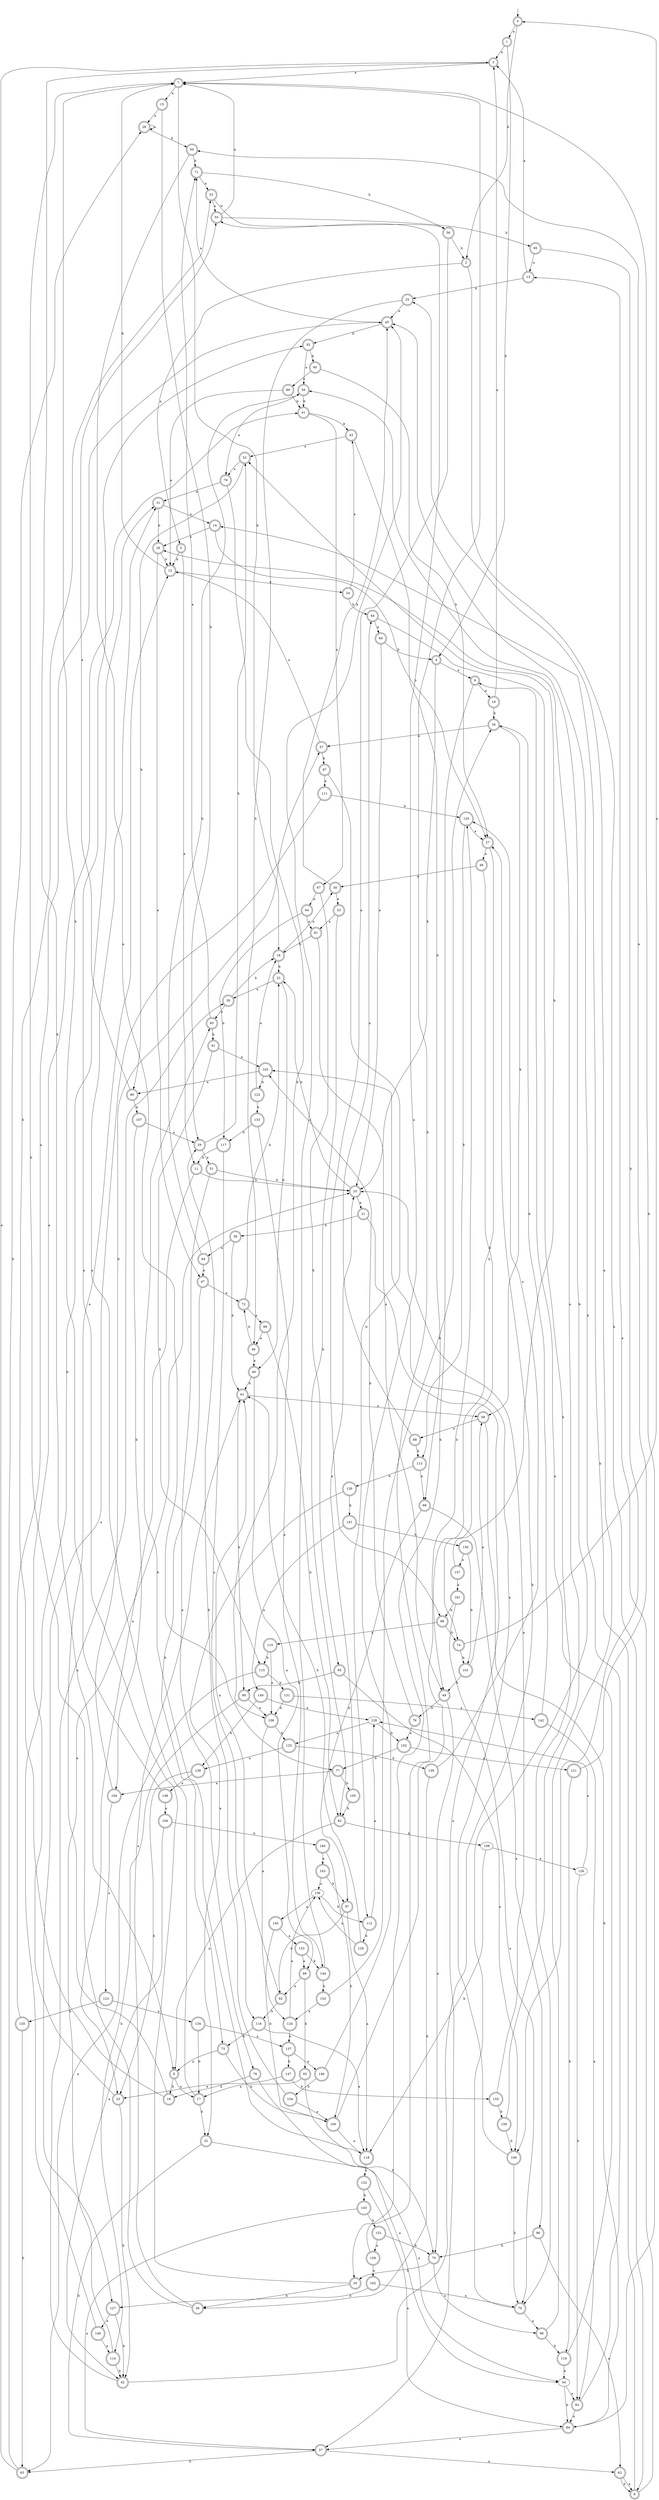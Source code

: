 digraph RandomDFA {
  __start0 [label="", shape=none];
  __start0 -> 0 [label=""];
  0 [shape=circle] [shape=doublecircle]
  0 -> 1 [label="a"]
  0 -> 2 [label="b"]
  1 [shape=doublecircle]
  1 -> 3 [label="a"]
  1 -> 4 [label="b"]
  2 [shape=doublecircle]
  2 -> 5 [label="a"]
  2 -> 6 [label="b"]
  3 [shape=doublecircle]
  3 -> 7 [label="a"]
  3 -> 8 [label="b"]
  4 [shape=doublecircle]
  4 -> 9 [label="a"]
  4 -> 10 [label="b"]
  5 [shape=doublecircle]
  5 -> 11 [label="a"]
  5 -> 12 [label="b"]
  6 [shape=doublecircle]
  6 -> 13 [label="a"]
  6 -> 14 [label="b"]
  7 [shape=doublecircle]
  7 -> 15 [label="a"]
  7 -> 16 [label="b"]
  8 [shape=doublecircle]
  8 -> 17 [label="a"]
  8 -> 18 [label="b"]
  9 [shape=doublecircle]
  9 -> 19 [label="a"]
  9 -> 20 [label="b"]
  10 [shape=doublecircle]
  10 -> 21 [label="a"]
  10 -> 22 [label="b"]
  11 [shape=doublecircle]
  11 -> 23 [label="a"]
  11 -> 10 [label="b"]
  12 [shape=doublecircle]
  12 -> 24 [label="a"]
  12 -> 7 [label="b"]
  13 [shape=doublecircle]
  13 -> 3 [label="a"]
  13 -> 25 [label="b"]
  14 [shape=doublecircle]
  14 -> 26 [label="a"]
  14 -> 27 [label="b"]
  15 [shape=doublecircle]
  15 -> 28 [label="a"]
  15 -> 29 [label="b"]
  16 [shape=doublecircle]
  16 -> 30 [label="a"]
  16 -> 22 [label="b"]
  17 [shape=doublecircle]
  17 -> 31 [label="a"]
  17 -> 32 [label="b"]
  18 [shape=doublecircle]
  18 -> 12 [label="a"]
  18 -> 33 [label="b"]
  19 [shape=doublecircle]
  19 -> 3 [label="a"]
  19 -> 34 [label="b"]
  20 [shape=doublecircle]
  20 -> 35 [label="a"]
  20 -> 36 [label="b"]
  21 [shape=doublecircle]
  21 -> 37 [label="a"]
  21 -> 38 [label="b"]
  22 [shape=doublecircle]
  22 -> 39 [label="a"]
  22 -> 40 [label="b"]
  23 [shape=doublecircle]
  23 -> 41 [label="a"]
  23 -> 42 [label="b"]
  24 [shape=doublecircle]
  24 -> 43 [label="a"]
  24 -> 44 [label="b"]
  25 [shape=doublecircle]
  25 -> 45 [label="a"]
  25 -> 46 [label="b"]
  26 [shape=doublecircle]
  26 -> 47 [label="a"]
  26 -> 12 [label="b"]
  27 [shape=doublecircle]
  27 -> 48 [label="a"]
  27 -> 49 [label="b"]
  28 [shape=doublecircle]
  28 -> 28 [label="a"]
  28 -> 50 [label="b"]
  29 [shape=doublecircle]
  29 -> 51 [label="a"]
  29 -> 52 [label="b"]
  30 [shape=doublecircle]
  30 -> 53 [label="a"]
  30 -> 45 [label="b"]
  31 [shape=doublecircle]
  31 -> 14 [label="a"]
  31 -> 26 [label="b"]
  32 [shape=doublecircle]
  32 -> 54 [label="a"]
  32 -> 37 [label="b"]
  33 [shape=doublecircle]
  33 -> 55 [label="a"]
  33 -> 56 [label="b"]
  34 [shape=doublecircle]
  34 -> 57 [label="a"]
  34 -> 58 [label="b"]
  35 [shape=doublecircle]
  35 -> 59 [label="a"]
  35 -> 60 [label="b"]
  36 [shape=doublecircle]
  36 -> 61 [label="a"]
  36 -> 7 [label="b"]
  37 [shape=doublecircle]
  37 -> 62 [label="a"]
  37 -> 63 [label="b"]
  38 [shape=doublecircle]
  38 -> 64 [label="a"]
  38 -> 61 [label="b"]
  39 [shape=doublecircle]
  39 -> 65 [label="a"]
  39 -> 16 [label="b"]
  40 [shape=doublecircle]
  40 -> 66 [label="a"]
  40 -> 61 [label="b"]
  41 [shape=doublecircle]
  41 -> 67 [label="a"]
  41 -> 43 [label="b"]
  42 [shape=doublecircle]
  42 -> 39 [label="a"]
  42 -> 27 [label="b"]
  43 [shape=doublecircle]
  43 -> 52 [label="a"]
  43 -> 68 [label="b"]
  44 [shape=doublecircle]
  44 -> 69 [label="a"]
  44 -> 70 [label="b"]
  45 [shape=doublecircle]
  45 -> 71 [label="a"]
  45 -> 35 [label="b"]
  46 [shape=doublecircle]
  46 -> 40 [label="a"]
  46 -> 72 [label="b"]
  47 [shape=doublecircle]
  47 -> 72 [label="a"]
  47 -> 73 [label="b"]
  48 [shape=doublecircle]
  48 -> 30 [label="a"]
  48 -> 74 [label="b"]
  49 [shape=doublecircle]
  49 -> 75 [label="a"]
  49 -> 76 [label="b"]
  50 [shape=doublecircle]
  50 -> 77 [label="a"]
  50 -> 71 [label="b"]
  51 [shape=doublecircle]
  51 -> 78 [label="a"]
  51 -> 10 [label="b"]
  52 [shape=doublecircle]
  52 -> 79 [label="a"]
  52 -> 80 [label="b"]
  53 [shape=doublecircle]
  53 -> 81 [label="a"]
  53 -> 82 [label="b"]
  54
  54 -> 83 [label="a"]
  54 -> 84 [label="b"]
  55 [shape=doublecircle]
  55 -> 7 [label="a"]
  55 -> 85 [label="b"]
  56 [shape=doublecircle]
  56 -> 86 [label="a"]
  56 -> 2 [label="b"]
  57 [shape=doublecircle]
  57 -> 12 [label="a"]
  57 -> 87 [label="b"]
  58 [shape=doublecircle]
  58 -> 88 [label="a"]
  58 -> 84 [label="b"]
  59 [shape=doublecircle]
  59 -> 79 [label="a"]
  59 -> 41 [label="b"]
  60 [shape=doublecircle]
  60 -> 89 [label="a"]
  60 -> 27 [label="b"]
  61 [shape=doublecircle]
  61 -> 58 [label="a"]
  61 -> 90 [label="b"]
  62 [shape=doublecircle]
  62 -> 6 [label="a"]
  62 -> 6 [label="b"]
  63 [shape=doublecircle]
  63 -> 3 [label="a"]
  63 -> 28 [label="b"]
  64 [shape=doublecircle]
  64 -> 47 [label="a"]
  64 -> 59 [label="b"]
  65 [shape=doublecircle]
  65 -> 71 [label="a"]
  65 -> 91 [label="b"]
  66 [shape=doublecircle]
  66 -> 92 [label="a"]
  66 -> 93 [label="b"]
  67 [shape=doublecircle]
  67 -> 94 [label="a"]
  67 -> 95 [label="b"]
  68 [shape=doublecircle]
  68 -> 96 [label="a"]
  68 -> 97 [label="b"]
  69 [shape=doublecircle]
  69 -> 10 [label="a"]
  69 -> 4 [label="b"]
  70 [shape=doublecircle]
  70 -> 98 [label="a"]
  70 -> 59 [label="b"]
  71 [shape=doublecircle]
  71 -> 33 [label="a"]
  71 -> 56 [label="b"]
  72 [shape=doublecircle]
  72 -> 99 [label="a"]
  72 -> 22 [label="b"]
  73 [shape=doublecircle]
  73 -> 8 [label="a"]
  73 -> 100 [label="b"]
  74 [shape=doublecircle]
  74 -> 0 [label="a"]
  74 -> 101 [label="b"]
  75 [shape=doublecircle]
  75 -> 98 [label="a"]
  75 -> 20 [label="b"]
  76 [shape=doublecircle]
  76 -> 102 [label="a"]
  76 -> 103 [label="b"]
  77 [shape=doublecircle]
  77 -> 104 [label="a"]
  77 -> 105 [label="b"]
  78 [shape=doublecircle]
  78 -> 54 [label="a"]
  78 -> 18 [label="b"]
  79 [shape=doublecircle]
  79 -> 31 [label="a"]
  79 -> 106 [label="b"]
  80 [shape=doublecircle]
  80 -> 55 [label="a"]
  80 -> 107 [label="b"]
  81 [shape=doublecircle]
  81 -> 49 [label="a"]
  81 -> 16 [label="b"]
  82 [shape=doublecircle]
  82 -> 8 [label="a"]
  82 -> 108 [label="b"]
  83 [shape=doublecircle]
  83 -> 84 [label="a"]
  83 -> 45 [label="b"]
  84 [shape=doublecircle]
  84 -> 37 [label="a"]
  84 -> 7 [label="b"]
  85 [shape=doublecircle]
  85 -> 13 [label="a"]
  85 -> 109 [label="b"]
  86 [shape=doublecircle]
  86 -> 110 [label="a"]
  86 -> 74 [label="b"]
  87 [shape=doublecircle]
  87 -> 111 [label="a"]
  87 -> 112 [label="b"]
  88 [shape=doublecircle]
  88 -> 44 [label="a"]
  88 -> 113 [label="b"]
  89 [shape=doublecircle]
  89 -> 12 [label="a"]
  89 -> 41 [label="b"]
  90 [shape=doublecircle]
  90 -> 106 [label="a"]
  90 -> 114 [label="b"]
  91 [shape=doublecircle]
  91 -> 103 [label="a"]
  91 -> 115 [label="b"]
  92 [shape=doublecircle]
  92 -> 61 [label="a"]
  92 -> 116 [label="b"]
  93 [shape=doublecircle]
  93 -> 17 [label="a"]
  93 -> 75 [label="b"]
  94 [shape=doublecircle]
  94 -> 81 [label="a"]
  94 -> 117 [label="b"]
  95 [shape=doublecircle]
  95 -> 109 [label="a"]
  95 -> 90 [label="b"]
  96 [shape=doublecircle]
  96 -> 62 [label="a"]
  96 -> 75 [label="b"]
  97 [shape=doublecircle]
  97 -> 118 [label="a"]
  97 -> 92 [label="b"]
  98 [shape=doublecircle]
  98 -> 25 [label="a"]
  98 -> 119 [label="b"]
  99 [shape=doublecircle]
  99 -> 46 [label="a"]
  99 -> 82 [label="b"]
  100 [shape=doublecircle]
  100 -> 118 [label="a"]
  100 -> 120 [label="b"]
  101 [shape=doublecircle]
  101 -> 58 [label="a"]
  101 -> 49 [label="b"]
  102 [shape=doublecircle]
  102 -> 121 [label="a"]
  102 -> 77 [label="b"]
  103 [shape=doublecircle]
  103 -> 80 [label="a"]
  103 -> 122 [label="b"]
  104 [shape=doublecircle]
  104 -> 123 [label="a"]
  104 -> 57 [label="b"]
  105 [shape=doublecircle]
  105 -> 10 [label="a"]
  105 -> 82 [label="b"]
  106 [shape=doublecircle]
  106 -> 124 [label="a"]
  106 -> 125 [label="b"]
  107 [shape=doublecircle]
  107 -> 29 [label="a"]
  107 -> 104 [label="b"]
  108
  108 -> 126 [label="a"]
  108 -> 118 [label="b"]
  109 [shape=doublecircle]
  109 -> 103 [label="a"]
  109 -> 70 [label="b"]
  110 [shape=doublecircle]
  110 -> 106 [label="a"]
  110 -> 115 [label="b"]
  111 [shape=doublecircle]
  111 -> 127 [label="a"]
  111 -> 120 [label="b"]
  112 [shape=doublecircle]
  112 -> 128 [label="a"]
  112 -> 129 [label="b"]
  113 [shape=doublecircle]
  113 -> 68 [label="a"]
  113 -> 130 [label="b"]
  114 [shape=doublecircle]
  114 -> 10 [label="a"]
  114 -> 42 [label="b"]
  115 [shape=doublecircle]
  115 -> 63 [label="a"]
  115 -> 131 [label="b"]
  116 [shape=doublecircle]
  116 -> 118 [label="a"]
  116 -> 73 [label="b"]
  117 [shape=doublecircle]
  117 -> 116 [label="a"]
  117 -> 11 [label="b"]
  118 [shape=doublecircle]
  118 -> 132 [label="a"]
  118 -> 65 [label="b"]
  119 [shape=doublecircle]
  119 -> 9 [label="a"]
  119 -> 54 [label="b"]
  120 [shape=doublecircle]
  120 -> 27 [label="a"]
  120 -> 113 [label="b"]
  121 [shape=doublecircle]
  121 -> 50 [label="a"]
  121 -> 119 [label="b"]
  122 [shape=doublecircle]
  122 -> 16 [label="a"]
  122 -> 133 [label="b"]
  123 [shape=doublecircle]
  123 -> 134 [label="a"]
  123 -> 135 [label="b"]
  124 [shape=doublecircle]
  124 -> 136 [label="a"]
  124 -> 137 [label="b"]
  125 [shape=doublecircle]
  125 -> 138 [label="a"]
  125 -> 139 [label="b"]
  126
  126 -> 128 [label="a"]
  126 -> 83 [label="b"]
  127 [shape=doublecircle]
  127 -> 140 [label="a"]
  127 -> 42 [label="b"]
  128
  128 -> 125 [label="a"]
  128 -> 102 [label="b"]
  129 [shape=doublecircle]
  129 -> 136 [label="a"]
  129 -> 61 [label="b"]
  130 [shape=doublecircle]
  130 -> 32 [label="a"]
  130 -> 141 [label="b"]
  131 [shape=doublecircle]
  131 -> 142 [label="a"]
  131 -> 106 [label="b"]
  132 [shape=doublecircle]
  132 -> 84 [label="a"]
  132 -> 143 [label="b"]
  133 [shape=doublecircle]
  133 -> 144 [label="a"]
  133 -> 117 [label="b"]
  134 [shape=doublecircle]
  134 -> 137 [label="a"]
  134 -> 17 [label="b"]
  135 [shape=doublecircle]
  135 -> 45 [label="a"]
  135 -> 63 [label="b"]
  136
  136 -> 145 [label="a"]
  136 -> 112 [label="b"]
  137 [shape=doublecircle]
  137 -> 146 [label="a"]
  137 -> 147 [label="b"]
  138 [shape=doublecircle]
  138 -> 148 [label="a"]
  138 -> 23 [label="b"]
  139 [shape=doublecircle]
  139 -> 120 [label="a"]
  139 -> 36 [label="b"]
  140 [shape=doublecircle]
  140 -> 114 [label="a"]
  140 -> 31 [label="b"]
  141 [shape=doublecircle]
  141 -> 149 [label="a"]
  141 -> 150 [label="b"]
  142 [shape=doublecircle]
  142 -> 83 [label="a"]
  142 -> 34 [label="b"]
  143 [shape=doublecircle]
  143 -> 37 [label="a"]
  143 -> 151 [label="b"]
  144 [shape=doublecircle]
  144 -> 45 [label="a"]
  144 -> 152 [label="b"]
  145 [shape=doublecircle]
  145 -> 153 [label="a"]
  145 -> 100 [label="b"]
  146 [shape=doublecircle]
  146 -> 55 [label="a"]
  146 -> 154 [label="b"]
  147 [shape=doublecircle]
  147 -> 23 [label="a"]
  147 -> 155 [label="b"]
  148 [shape=doublecircle]
  148 -> 156 [label="a"]
  148 -> 7 [label="b"]
  149 [shape=doublecircle]
  149 -> 128 [label="a"]
  149 -> 138 [label="b"]
  150 [shape=doublecircle]
  150 -> 157 [label="a"]
  150 -> 101 [label="b"]
  151 [shape=doublecircle]
  151 -> 158 [label="a"]
  151 -> 75 [label="b"]
  152 [shape=doublecircle]
  152 -> 124 [label="a"]
  152 -> 34 [label="b"]
  153 [shape=doublecircle]
  153 -> 66 [label="a"]
  153 -> 144 [label="b"]
  154 [shape=doublecircle]
  154 -> 100 [label="a"]
  154 -> 29 [label="b"]
  155 [shape=doublecircle]
  155 -> 10 [label="a"]
  155 -> 159 [label="b"]
  156 [shape=doublecircle]
  156 -> 42 [label="a"]
  156 -> 160 [label="b"]
  157 [shape=doublecircle]
  157 -> 161 [label="a"]
  157 -> 52 [label="b"]
  158 [shape=doublecircle]
  158 -> 162 [label="a"]
  158 -> 7 [label="b"]
  159 [shape=doublecircle]
  159 -> 26 [label="a"]
  159 -> 109 [label="b"]
  160 [shape=doublecircle]
  160 -> 163 [label="a"]
  160 -> 100 [label="b"]
  161 [shape=doublecircle]
  161 -> 70 [label="a"]
  161 -> 86 [label="b"]
  162 [shape=doublecircle]
  162 -> 70 [label="a"]
  162 -> 127 [label="b"]
  163 [shape=doublecircle]
  163 -> 136 [label="a"]
  163 -> 97 [label="b"]
}
